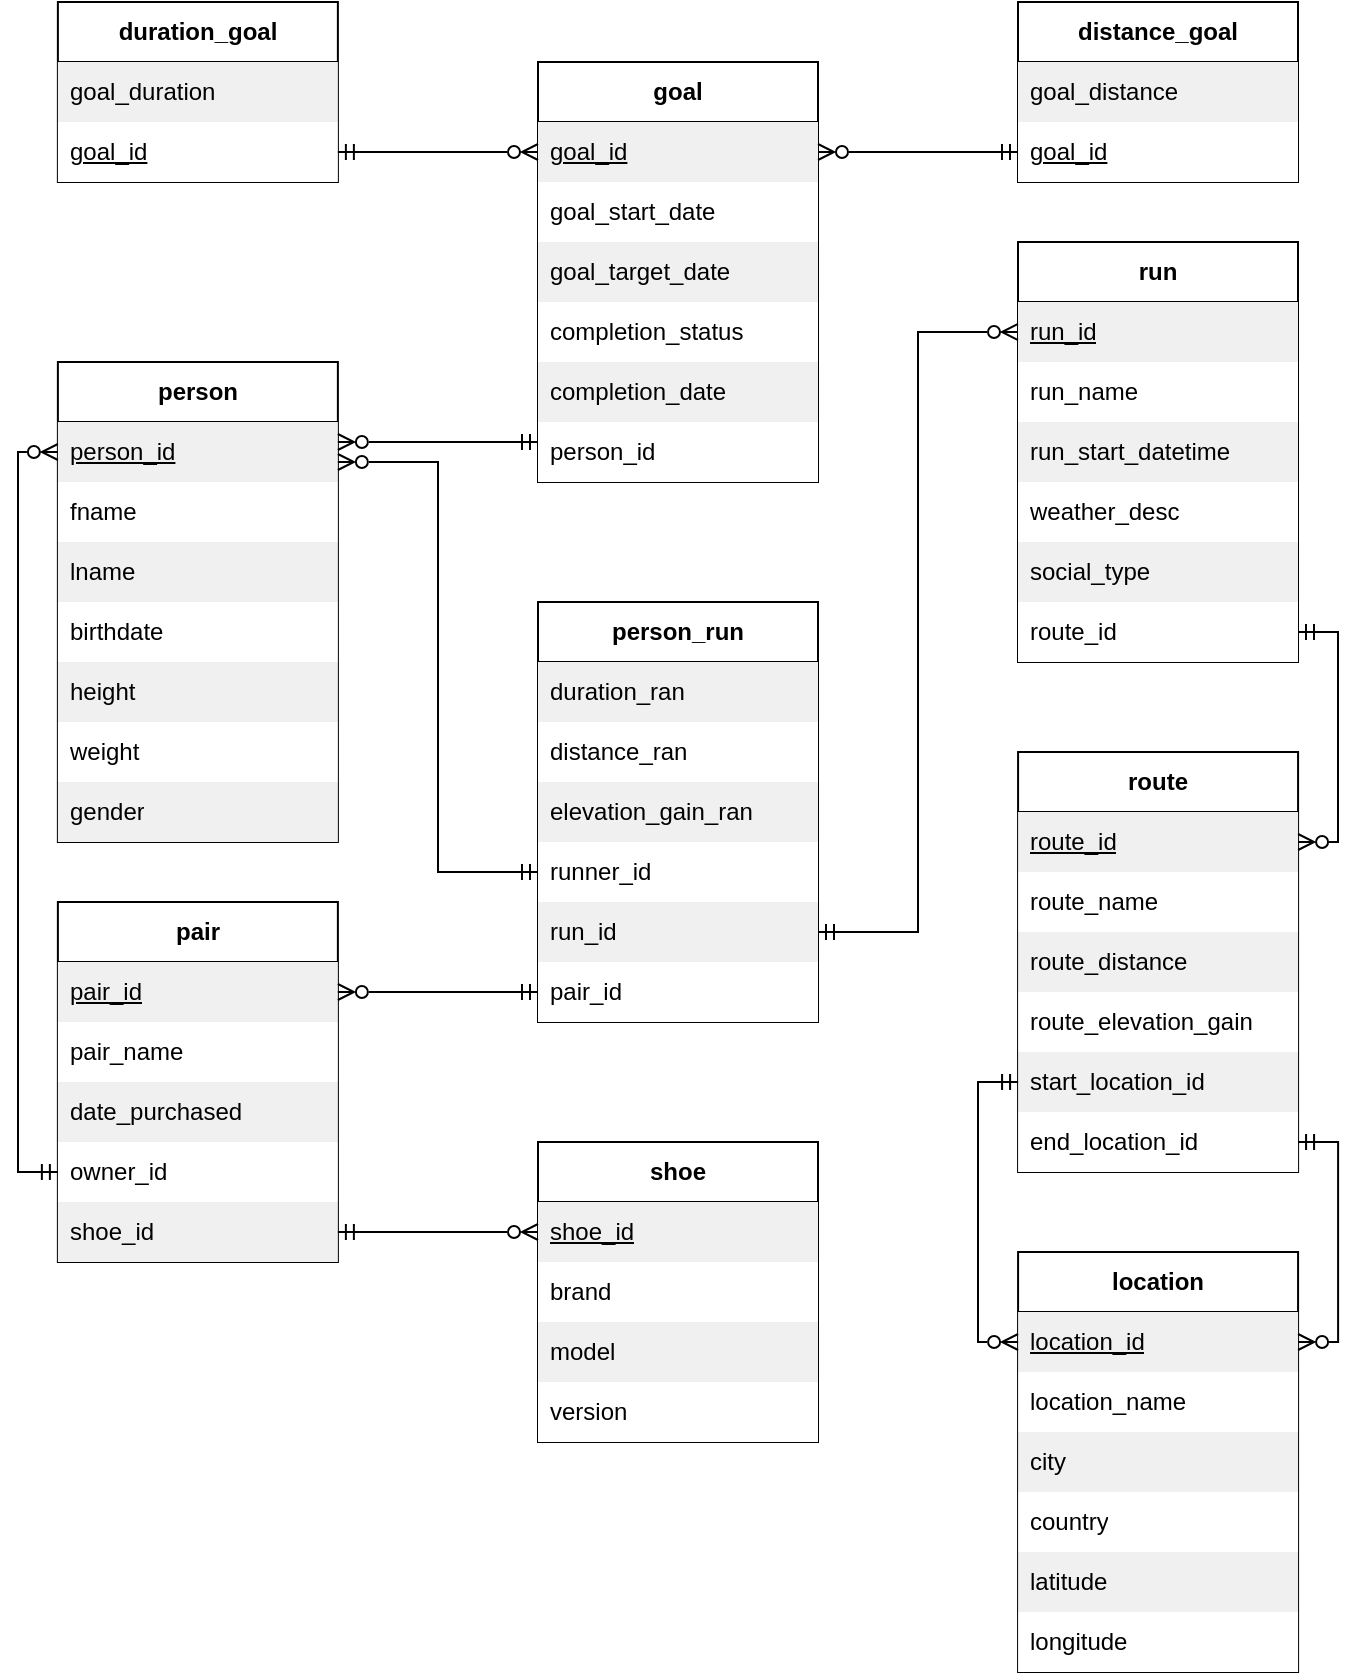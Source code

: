 <mxfile version="24.7.17">
  <diagram name="Page-1" id="NN9Ntpjx-jl_X6_2pM8p">
    <mxGraphModel dx="1793" dy="933" grid="1" gridSize="10" guides="1" tooltips="1" connect="1" arrows="1" fold="1" page="1" pageScale="1" pageWidth="850" pageHeight="1100" math="0" shadow="0">
      <root>
        <mxCell id="0" />
        <mxCell id="1" parent="0" />
        <mxCell id="Qnsn0fsgNT4o-6MiFdot-32" value="&lt;b&gt;person&lt;/b&gt;" style="swimlane;fontStyle=0;childLayout=stackLayout;horizontal=1;startSize=30;horizontalStack=0;resizeParent=1;resizeParentMax=0;resizeLast=0;collapsible=1;marginBottom=0;whiteSpace=wrap;html=1;" parent="1" vertex="1">
          <mxGeometry x="39.94" y="200" width="140" height="240" as="geometry" />
        </mxCell>
        <mxCell id="Qnsn0fsgNT4o-6MiFdot-33" value="person_id" style="text;strokeColor=none;fillColor=#f0f0f0;align=left;verticalAlign=middle;spacingLeft=4;spacingRight=4;overflow=hidden;points=[[0,0.5],[1,0.5]];portConstraint=eastwest;rotatable=0;whiteSpace=wrap;html=1;fontStyle=4;fillStyle=auto;" parent="Qnsn0fsgNT4o-6MiFdot-32" vertex="1">
          <mxGeometry y="30" width="140" height="30" as="geometry" />
        </mxCell>
        <mxCell id="Qnsn0fsgNT4o-6MiFdot-34" value="fname" style="text;align=left;verticalAlign=middle;spacingLeft=4;spacingRight=4;overflow=hidden;points=[[0,0.5],[1,0.5]];portConstraint=eastwest;rotatable=0;whiteSpace=wrap;html=1;fillColor=#FFFFFF;" parent="Qnsn0fsgNT4o-6MiFdot-32" vertex="1">
          <mxGeometry y="60" width="140" height="30" as="geometry" />
        </mxCell>
        <mxCell id="Qnsn0fsgNT4o-6MiFdot-35" value="lname" style="text;strokeColor=none;fillColor=#f0f0f0;align=left;verticalAlign=middle;spacingLeft=4;spacingRight=4;overflow=hidden;points=[[0,0.5],[1,0.5]];portConstraint=eastwest;rotatable=0;whiteSpace=wrap;html=1;" parent="Qnsn0fsgNT4o-6MiFdot-32" vertex="1">
          <mxGeometry y="90" width="140" height="30" as="geometry" />
        </mxCell>
        <mxCell id="Qnsn0fsgNT4o-6MiFdot-36" value="birthdate" style="text;align=left;verticalAlign=middle;spacingLeft=4;spacingRight=4;overflow=hidden;points=[[0,0.5],[1,0.5]];portConstraint=eastwest;rotatable=0;whiteSpace=wrap;html=1;fillColor=#FFFFFF;" parent="Qnsn0fsgNT4o-6MiFdot-32" vertex="1">
          <mxGeometry y="120" width="140" height="30" as="geometry" />
        </mxCell>
        <mxCell id="Qnsn0fsgNT4o-6MiFdot-37" value="height" style="text;strokeColor=none;fillColor=#f0f0f0;align=left;verticalAlign=middle;spacingLeft=4;spacingRight=4;overflow=hidden;points=[[0,0.5],[1,0.5]];portConstraint=eastwest;rotatable=0;whiteSpace=wrap;html=1;" parent="Qnsn0fsgNT4o-6MiFdot-32" vertex="1">
          <mxGeometry y="150" width="140" height="30" as="geometry" />
        </mxCell>
        <mxCell id="Qnsn0fsgNT4o-6MiFdot-38" value="weight" style="text;align=left;verticalAlign=middle;spacingLeft=4;spacingRight=4;overflow=hidden;points=[[0,0.5],[1,0.5]];portConstraint=eastwest;rotatable=0;whiteSpace=wrap;html=1;fillColor=#FFFFFF;" parent="Qnsn0fsgNT4o-6MiFdot-32" vertex="1">
          <mxGeometry y="180" width="140" height="30" as="geometry" />
        </mxCell>
        <mxCell id="Qnsn0fsgNT4o-6MiFdot-39" value="gender" style="text;strokeColor=none;fillColor=#f0f0f0;align=left;verticalAlign=middle;spacingLeft=4;spacingRight=4;overflow=hidden;points=[[0,0.5],[1,0.5]];portConstraint=eastwest;rotatable=0;whiteSpace=wrap;html=1;" parent="Qnsn0fsgNT4o-6MiFdot-32" vertex="1">
          <mxGeometry y="210" width="140" height="30" as="geometry" />
        </mxCell>
        <mxCell id="Qnsn0fsgNT4o-6MiFdot-40" value="&lt;b&gt;shoe&lt;/b&gt;" style="swimlane;fontStyle=0;childLayout=stackLayout;horizontal=1;startSize=30;horizontalStack=0;resizeParent=1;resizeParentMax=0;resizeLast=0;collapsible=1;marginBottom=0;whiteSpace=wrap;html=1;" parent="1" vertex="1">
          <mxGeometry x="280" y="590" width="140" height="150" as="geometry" />
        </mxCell>
        <mxCell id="Qnsn0fsgNT4o-6MiFdot-41" value="shoe_id" style="text;strokeColor=none;fillColor=#f0f0f0;align=left;verticalAlign=middle;spacingLeft=4;spacingRight=4;overflow=hidden;points=[[0,0.5],[1,0.5]];portConstraint=eastwest;rotatable=0;whiteSpace=wrap;html=1;fontStyle=4" parent="Qnsn0fsgNT4o-6MiFdot-40" vertex="1">
          <mxGeometry y="30" width="140" height="30" as="geometry" />
        </mxCell>
        <mxCell id="Qnsn0fsgNT4o-6MiFdot-42" value="brand" style="text;strokeColor=none;fillColor=default;align=left;verticalAlign=middle;spacingLeft=4;spacingRight=4;overflow=hidden;points=[[0,0.5],[1,0.5]];portConstraint=eastwest;rotatable=0;whiteSpace=wrap;html=1;" parent="Qnsn0fsgNT4o-6MiFdot-40" vertex="1">
          <mxGeometry y="60" width="140" height="30" as="geometry" />
        </mxCell>
        <mxCell id="Qnsn0fsgNT4o-6MiFdot-43" value="model" style="text;strokeColor=none;fillColor=#f0f0f0;align=left;verticalAlign=middle;spacingLeft=4;spacingRight=4;overflow=hidden;points=[[0,0.5],[1,0.5]];portConstraint=eastwest;rotatable=0;whiteSpace=wrap;html=1;" parent="Qnsn0fsgNT4o-6MiFdot-40" vertex="1">
          <mxGeometry y="90" width="140" height="30" as="geometry" />
        </mxCell>
        <mxCell id="Qnsn0fsgNT4o-6MiFdot-44" value="version" style="text;strokeColor=none;fillColor=default;align=left;verticalAlign=middle;spacingLeft=4;spacingRight=4;overflow=hidden;points=[[0,0.5],[1,0.5]];portConstraint=eastwest;rotatable=0;whiteSpace=wrap;html=1;" parent="Qnsn0fsgNT4o-6MiFdot-40" vertex="1">
          <mxGeometry y="120" width="140" height="30" as="geometry" />
        </mxCell>
        <mxCell id="Qnsn0fsgNT4o-6MiFdot-48" value="&lt;b&gt;pair&lt;/b&gt;" style="swimlane;fontStyle=0;childLayout=stackLayout;horizontal=1;startSize=30;horizontalStack=0;resizeParent=1;resizeParentMax=0;resizeLast=0;collapsible=1;marginBottom=0;whiteSpace=wrap;html=1;" parent="1" vertex="1">
          <mxGeometry x="39.94" y="470" width="140" height="180" as="geometry" />
        </mxCell>
        <mxCell id="Qnsn0fsgNT4o-6MiFdot-49" value="pair_id" style="text;strokeColor=none;fillColor=#f0f0f0;align=left;verticalAlign=middle;spacingLeft=4;spacingRight=4;overflow=hidden;points=[[0,0.5],[1,0.5]];portConstraint=eastwest;rotatable=0;whiteSpace=wrap;html=1;fontStyle=4" parent="Qnsn0fsgNT4o-6MiFdot-48" vertex="1">
          <mxGeometry y="30" width="140" height="30" as="geometry" />
        </mxCell>
        <mxCell id="Qnsn0fsgNT4o-6MiFdot-50" value="pair_name" style="text;strokeColor=none;fillColor=default;align=left;verticalAlign=middle;spacingLeft=4;spacingRight=4;overflow=hidden;points=[[0,0.5],[1,0.5]];portConstraint=eastwest;rotatable=0;whiteSpace=wrap;html=1;" parent="Qnsn0fsgNT4o-6MiFdot-48" vertex="1">
          <mxGeometry y="60" width="140" height="30" as="geometry" />
        </mxCell>
        <mxCell id="Qnsn0fsgNT4o-6MiFdot-51" value="date_purchased" style="text;strokeColor=none;fillColor=#f0f0f0;align=left;verticalAlign=middle;spacingLeft=4;spacingRight=4;overflow=hidden;points=[[0,0.5],[1,0.5]];portConstraint=eastwest;rotatable=0;whiteSpace=wrap;html=1;" parent="Qnsn0fsgNT4o-6MiFdot-48" vertex="1">
          <mxGeometry y="90" width="140" height="30" as="geometry" />
        </mxCell>
        <mxCell id="Qnsn0fsgNT4o-6MiFdot-52" value="owner_id" style="text;strokeColor=none;fillColor=default;align=left;verticalAlign=middle;spacingLeft=4;spacingRight=4;overflow=hidden;points=[[0,0.5],[1,0.5]];portConstraint=eastwest;rotatable=0;whiteSpace=wrap;html=1;" parent="Qnsn0fsgNT4o-6MiFdot-48" vertex="1">
          <mxGeometry y="120" width="140" height="30" as="geometry" />
        </mxCell>
        <mxCell id="Qnsn0fsgNT4o-6MiFdot-53" value="shoe_id" style="text;strokeColor=none;fillColor=#f0f0f0;align=left;verticalAlign=middle;spacingLeft=4;spacingRight=4;overflow=hidden;points=[[0,0.5],[1,0.5]];portConstraint=eastwest;rotatable=0;whiteSpace=wrap;html=1;" parent="Qnsn0fsgNT4o-6MiFdot-48" vertex="1">
          <mxGeometry y="150" width="140" height="30" as="geometry" />
        </mxCell>
        <mxCell id="Qnsn0fsgNT4o-6MiFdot-54" value="&lt;b&gt;location&lt;/b&gt;" style="swimlane;fontStyle=0;childLayout=stackLayout;horizontal=1;startSize=30;horizontalStack=0;resizeParent=1;resizeParentMax=0;resizeLast=0;collapsible=1;marginBottom=0;whiteSpace=wrap;html=1;" parent="1" vertex="1">
          <mxGeometry x="520.04" y="645" width="140" height="210" as="geometry" />
        </mxCell>
        <mxCell id="Qnsn0fsgNT4o-6MiFdot-55" value="location_id" style="text;strokeColor=none;fillColor=#f0f0f0;align=left;verticalAlign=middle;spacingLeft=4;spacingRight=4;overflow=hidden;points=[[0,0.5],[1,0.5]];portConstraint=eastwest;rotatable=0;whiteSpace=wrap;html=1;fontStyle=4" parent="Qnsn0fsgNT4o-6MiFdot-54" vertex="1">
          <mxGeometry y="30" width="140" height="30" as="geometry" />
        </mxCell>
        <mxCell id="Qnsn0fsgNT4o-6MiFdot-56" value="location_name" style="text;strokeColor=none;fillColor=default;align=left;verticalAlign=middle;spacingLeft=4;spacingRight=4;overflow=hidden;points=[[0,0.5],[1,0.5]];portConstraint=eastwest;rotatable=0;whiteSpace=wrap;html=1;" parent="Qnsn0fsgNT4o-6MiFdot-54" vertex="1">
          <mxGeometry y="60" width="140" height="30" as="geometry" />
        </mxCell>
        <mxCell id="Qnsn0fsgNT4o-6MiFdot-57" value="city" style="text;strokeColor=none;fillColor=#f0f0f0;align=left;verticalAlign=middle;spacingLeft=4;spacingRight=4;overflow=hidden;points=[[0,0.5],[1,0.5]];portConstraint=eastwest;rotatable=0;whiteSpace=wrap;html=1;" parent="Qnsn0fsgNT4o-6MiFdot-54" vertex="1">
          <mxGeometry y="90" width="140" height="30" as="geometry" />
        </mxCell>
        <mxCell id="Qnsn0fsgNT4o-6MiFdot-58" value="country" style="text;strokeColor=none;fillColor=default;align=left;verticalAlign=middle;spacingLeft=4;spacingRight=4;overflow=hidden;points=[[0,0.5],[1,0.5]];portConstraint=eastwest;rotatable=0;whiteSpace=wrap;html=1;" parent="Qnsn0fsgNT4o-6MiFdot-54" vertex="1">
          <mxGeometry y="120" width="140" height="30" as="geometry" />
        </mxCell>
        <mxCell id="Qnsn0fsgNT4o-6MiFdot-59" value="latitude" style="text;strokeColor=none;fillColor=#f0f0f0;align=left;verticalAlign=middle;spacingLeft=4;spacingRight=4;overflow=hidden;points=[[0,0.5],[1,0.5]];portConstraint=eastwest;rotatable=0;whiteSpace=wrap;html=1;" parent="Qnsn0fsgNT4o-6MiFdot-54" vertex="1">
          <mxGeometry y="150" width="140" height="30" as="geometry" />
        </mxCell>
        <mxCell id="Qnsn0fsgNT4o-6MiFdot-60" value="longitude" style="text;strokeColor=none;fillColor=default;align=left;verticalAlign=middle;spacingLeft=4;spacingRight=4;overflow=hidden;points=[[0,0.5],[1,0.5]];portConstraint=eastwest;rotatable=0;whiteSpace=wrap;html=1;" parent="Qnsn0fsgNT4o-6MiFdot-54" vertex="1">
          <mxGeometry y="180" width="140" height="30" as="geometry" />
        </mxCell>
        <mxCell id="Qnsn0fsgNT4o-6MiFdot-62" value="&lt;b&gt;route&lt;/b&gt;" style="swimlane;fontStyle=0;childLayout=stackLayout;horizontal=1;startSize=30;horizontalStack=0;resizeParent=1;resizeParentMax=0;resizeLast=0;collapsible=1;marginBottom=0;whiteSpace=wrap;html=1;" parent="1" vertex="1">
          <mxGeometry x="520.04" y="395" width="140" height="210" as="geometry" />
        </mxCell>
        <mxCell id="Qnsn0fsgNT4o-6MiFdot-63" value="route_id" style="text;strokeColor=none;fillColor=#f0f0f0;align=left;verticalAlign=middle;spacingLeft=4;spacingRight=4;overflow=hidden;points=[[0,0.5],[1,0.5]];portConstraint=eastwest;rotatable=0;whiteSpace=wrap;html=1;fontStyle=4" parent="Qnsn0fsgNT4o-6MiFdot-62" vertex="1">
          <mxGeometry y="30" width="140" height="30" as="geometry" />
        </mxCell>
        <mxCell id="Qnsn0fsgNT4o-6MiFdot-64" value="route_name" style="text;strokeColor=none;fillColor=default;align=left;verticalAlign=middle;spacingLeft=4;spacingRight=4;overflow=hidden;points=[[0,0.5],[1,0.5]];portConstraint=eastwest;rotatable=0;whiteSpace=wrap;html=1;" parent="Qnsn0fsgNT4o-6MiFdot-62" vertex="1">
          <mxGeometry y="60" width="140" height="30" as="geometry" />
        </mxCell>
        <mxCell id="Qnsn0fsgNT4o-6MiFdot-65" value="route_distance" style="text;strokeColor=none;fillColor=#f0f0f0;align=left;verticalAlign=middle;spacingLeft=4;spacingRight=4;overflow=hidden;points=[[0,0.5],[1,0.5]];portConstraint=eastwest;rotatable=0;whiteSpace=wrap;html=1;" parent="Qnsn0fsgNT4o-6MiFdot-62" vertex="1">
          <mxGeometry y="90" width="140" height="30" as="geometry" />
        </mxCell>
        <mxCell id="Qnsn0fsgNT4o-6MiFdot-66" value="route_elevation_gain" style="text;strokeColor=none;fillColor=default;align=left;verticalAlign=middle;spacingLeft=4;spacingRight=4;overflow=hidden;points=[[0,0.5],[1,0.5]];portConstraint=eastwest;rotatable=0;whiteSpace=wrap;html=1;" parent="Qnsn0fsgNT4o-6MiFdot-62" vertex="1">
          <mxGeometry y="120" width="140" height="30" as="geometry" />
        </mxCell>
        <mxCell id="Qnsn0fsgNT4o-6MiFdot-67" value="start_location_id" style="text;strokeColor=none;fillColor=#f0f0f0;align=left;verticalAlign=middle;spacingLeft=4;spacingRight=4;overflow=hidden;points=[[0,0.5],[1,0.5]];portConstraint=eastwest;rotatable=0;whiteSpace=wrap;html=1;" parent="Qnsn0fsgNT4o-6MiFdot-62" vertex="1">
          <mxGeometry y="150" width="140" height="30" as="geometry" />
        </mxCell>
        <mxCell id="Qnsn0fsgNT4o-6MiFdot-68" value="end_location_id" style="text;strokeColor=none;fillColor=default;align=left;verticalAlign=middle;spacingLeft=4;spacingRight=4;overflow=hidden;points=[[0,0.5],[1,0.5]];portConstraint=eastwest;rotatable=0;whiteSpace=wrap;html=1;" parent="Qnsn0fsgNT4o-6MiFdot-62" vertex="1">
          <mxGeometry y="180" width="140" height="30" as="geometry" />
        </mxCell>
        <mxCell id="Qnsn0fsgNT4o-6MiFdot-69" value="&lt;b&gt;run&lt;/b&gt;" style="swimlane;fontStyle=0;childLayout=stackLayout;horizontal=1;startSize=30;horizontalStack=0;resizeParent=1;resizeParentMax=0;resizeLast=0;collapsible=1;marginBottom=0;whiteSpace=wrap;html=1;" parent="1" vertex="1">
          <mxGeometry x="520" y="140" width="140" height="210" as="geometry" />
        </mxCell>
        <mxCell id="Qnsn0fsgNT4o-6MiFdot-70" value="run_id" style="text;strokeColor=none;fillColor=#f0f0f0;align=left;verticalAlign=middle;spacingLeft=4;spacingRight=4;overflow=hidden;points=[[0,0.5],[1,0.5]];portConstraint=eastwest;rotatable=0;whiteSpace=wrap;html=1;fontStyle=4" parent="Qnsn0fsgNT4o-6MiFdot-69" vertex="1">
          <mxGeometry y="30" width="140" height="30" as="geometry" />
        </mxCell>
        <mxCell id="Qnsn0fsgNT4o-6MiFdot-71" value="run_name" style="text;strokeColor=none;fillColor=default;align=left;verticalAlign=middle;spacingLeft=4;spacingRight=4;overflow=hidden;points=[[0,0.5],[1,0.5]];portConstraint=eastwest;rotatable=0;whiteSpace=wrap;html=1;" parent="Qnsn0fsgNT4o-6MiFdot-69" vertex="1">
          <mxGeometry y="60" width="140" height="30" as="geometry" />
        </mxCell>
        <mxCell id="Qnsn0fsgNT4o-6MiFdot-72" value="run_start_datetime" style="text;strokeColor=none;fillColor=#f0f0f0;align=left;verticalAlign=middle;spacingLeft=4;spacingRight=4;overflow=hidden;points=[[0,0.5],[1,0.5]];portConstraint=eastwest;rotatable=0;whiteSpace=wrap;html=1;" parent="Qnsn0fsgNT4o-6MiFdot-69" vertex="1">
          <mxGeometry y="90" width="140" height="30" as="geometry" />
        </mxCell>
        <mxCell id="Qnsn0fsgNT4o-6MiFdot-73" value="weather_desc" style="text;strokeColor=none;fillColor=default;align=left;verticalAlign=middle;spacingLeft=4;spacingRight=4;overflow=hidden;points=[[0,0.5],[1,0.5]];portConstraint=eastwest;rotatable=0;whiteSpace=wrap;html=1;" parent="Qnsn0fsgNT4o-6MiFdot-69" vertex="1">
          <mxGeometry y="120" width="140" height="30" as="geometry" />
        </mxCell>
        <mxCell id="Qnsn0fsgNT4o-6MiFdot-74" value="social_type" style="text;strokeColor=none;fillColor=#f0f0f0;align=left;verticalAlign=middle;spacingLeft=4;spacingRight=4;overflow=hidden;points=[[0,0.5],[1,0.5]];portConstraint=eastwest;rotatable=0;whiteSpace=wrap;html=1;" parent="Qnsn0fsgNT4o-6MiFdot-69" vertex="1">
          <mxGeometry y="150" width="140" height="30" as="geometry" />
        </mxCell>
        <mxCell id="Qnsn0fsgNT4o-6MiFdot-75" value="route_id" style="text;strokeColor=none;fillColor=default;align=left;verticalAlign=middle;spacingLeft=4;spacingRight=4;overflow=hidden;points=[[0,0.5],[1,0.5]];portConstraint=eastwest;rotatable=0;whiteSpace=wrap;html=1;" parent="Qnsn0fsgNT4o-6MiFdot-69" vertex="1">
          <mxGeometry y="180" width="140" height="30" as="geometry" />
        </mxCell>
        <mxCell id="Qnsn0fsgNT4o-6MiFdot-76" value="&lt;b&gt;person_run&lt;/b&gt;" style="swimlane;fontStyle=0;childLayout=stackLayout;horizontal=1;startSize=30;horizontalStack=0;resizeParent=1;resizeParentMax=0;resizeLast=0;collapsible=1;marginBottom=0;whiteSpace=wrap;html=1;" parent="1" vertex="1">
          <mxGeometry x="280" y="320" width="140" height="210" as="geometry" />
        </mxCell>
        <mxCell id="Qnsn0fsgNT4o-6MiFdot-77" value="duration_ran" style="text;strokeColor=none;fillColor=#f0f0f0;align=left;verticalAlign=middle;spacingLeft=4;spacingRight=4;overflow=hidden;points=[[0,0.5],[1,0.5]];portConstraint=eastwest;rotatable=0;whiteSpace=wrap;html=1;fontStyle=0" parent="Qnsn0fsgNT4o-6MiFdot-76" vertex="1">
          <mxGeometry y="30" width="140" height="30" as="geometry" />
        </mxCell>
        <mxCell id="Qnsn0fsgNT4o-6MiFdot-78" value="distance_ran" style="text;strokeColor=none;fillColor=default;align=left;verticalAlign=middle;spacingLeft=4;spacingRight=4;overflow=hidden;points=[[0,0.5],[1,0.5]];portConstraint=eastwest;rotatable=0;whiteSpace=wrap;html=1;" parent="Qnsn0fsgNT4o-6MiFdot-76" vertex="1">
          <mxGeometry y="60" width="140" height="30" as="geometry" />
        </mxCell>
        <mxCell id="Qnsn0fsgNT4o-6MiFdot-79" value="elevation_gain_ran" style="text;strokeColor=none;fillColor=#f0f0f0;align=left;verticalAlign=middle;spacingLeft=4;spacingRight=4;overflow=hidden;points=[[0,0.5],[1,0.5]];portConstraint=eastwest;rotatable=0;whiteSpace=wrap;html=1;" parent="Qnsn0fsgNT4o-6MiFdot-76" vertex="1">
          <mxGeometry y="90" width="140" height="30" as="geometry" />
        </mxCell>
        <mxCell id="Qnsn0fsgNT4o-6MiFdot-80" value="runner_id" style="text;strokeColor=none;fillColor=default;align=left;verticalAlign=middle;spacingLeft=4;spacingRight=4;overflow=hidden;points=[[0,0.5],[1,0.5]];portConstraint=eastwest;rotatable=0;whiteSpace=wrap;html=1;" parent="Qnsn0fsgNT4o-6MiFdot-76" vertex="1">
          <mxGeometry y="120" width="140" height="30" as="geometry" />
        </mxCell>
        <mxCell id="Qnsn0fsgNT4o-6MiFdot-81" value="run_id" style="text;strokeColor=none;fillColor=#f0f0f0;align=left;verticalAlign=middle;spacingLeft=4;spacingRight=4;overflow=hidden;points=[[0,0.5],[1,0.5]];portConstraint=eastwest;rotatable=0;whiteSpace=wrap;html=1;" parent="Qnsn0fsgNT4o-6MiFdot-76" vertex="1">
          <mxGeometry y="150" width="140" height="30" as="geometry" />
        </mxCell>
        <mxCell id="Qnsn0fsgNT4o-6MiFdot-82" value="pair_id" style="text;strokeColor=none;fillColor=default;align=left;verticalAlign=middle;spacingLeft=4;spacingRight=4;overflow=hidden;points=[[0,0.5],[1,0.5]];portConstraint=eastwest;rotatable=0;whiteSpace=wrap;html=1;" parent="Qnsn0fsgNT4o-6MiFdot-76" vertex="1">
          <mxGeometry y="180" width="140" height="30" as="geometry" />
        </mxCell>
        <mxCell id="Qnsn0fsgNT4o-6MiFdot-83" value="&lt;b&gt;goal&lt;/b&gt;" style="swimlane;fontStyle=0;childLayout=stackLayout;horizontal=1;startSize=30;horizontalStack=0;resizeParent=1;resizeParentMax=0;resizeLast=0;collapsible=1;marginBottom=0;whiteSpace=wrap;html=1;" parent="1" vertex="1">
          <mxGeometry x="280" y="50" width="140" height="210" as="geometry" />
        </mxCell>
        <mxCell id="Qnsn0fsgNT4o-6MiFdot-84" value="goal_id" style="text;strokeColor=none;fillColor=#f0f0f0;align=left;verticalAlign=middle;spacingLeft=4;spacingRight=4;overflow=hidden;points=[[0,0.5],[1,0.5]];portConstraint=eastwest;rotatable=0;whiteSpace=wrap;html=1;fontStyle=4" parent="Qnsn0fsgNT4o-6MiFdot-83" vertex="1">
          <mxGeometry y="30" width="140" height="30" as="geometry" />
        </mxCell>
        <mxCell id="Qnsn0fsgNT4o-6MiFdot-85" value="goal_start_date" style="text;strokeColor=none;fillColor=default;align=left;verticalAlign=middle;spacingLeft=4;spacingRight=4;overflow=hidden;points=[[0,0.5],[1,0.5]];portConstraint=eastwest;rotatable=0;whiteSpace=wrap;html=1;" parent="Qnsn0fsgNT4o-6MiFdot-83" vertex="1">
          <mxGeometry y="60" width="140" height="30" as="geometry" />
        </mxCell>
        <mxCell id="Qnsn0fsgNT4o-6MiFdot-86" value="goal_target_date" style="text;strokeColor=none;fillColor=#f0f0f0;align=left;verticalAlign=middle;spacingLeft=4;spacingRight=4;overflow=hidden;points=[[0,0.5],[1,0.5]];portConstraint=eastwest;rotatable=0;whiteSpace=wrap;html=1;" parent="Qnsn0fsgNT4o-6MiFdot-83" vertex="1">
          <mxGeometry y="90" width="140" height="30" as="geometry" />
        </mxCell>
        <mxCell id="Qnsn0fsgNT4o-6MiFdot-87" value="completion_status" style="text;strokeColor=none;fillColor=default;align=left;verticalAlign=middle;spacingLeft=4;spacingRight=4;overflow=hidden;points=[[0,0.5],[1,0.5]];portConstraint=eastwest;rotatable=0;whiteSpace=wrap;html=1;" parent="Qnsn0fsgNT4o-6MiFdot-83" vertex="1">
          <mxGeometry y="120" width="140" height="30" as="geometry" />
        </mxCell>
        <mxCell id="Qnsn0fsgNT4o-6MiFdot-88" value="completion_date" style="text;strokeColor=none;fillColor=#f0f0f0;align=left;verticalAlign=middle;spacingLeft=4;spacingRight=4;overflow=hidden;points=[[0,0.5],[1,0.5]];portConstraint=eastwest;rotatable=0;whiteSpace=wrap;html=1;" parent="Qnsn0fsgNT4o-6MiFdot-83" vertex="1">
          <mxGeometry y="150" width="140" height="30" as="geometry" />
        </mxCell>
        <mxCell id="Qnsn0fsgNT4o-6MiFdot-89" value="person_id" style="text;strokeColor=none;fillColor=default;align=left;verticalAlign=middle;spacingLeft=4;spacingRight=4;overflow=hidden;points=[[0,0.5],[1,0.5]];portConstraint=eastwest;rotatable=0;whiteSpace=wrap;html=1;" parent="Qnsn0fsgNT4o-6MiFdot-83" vertex="1">
          <mxGeometry y="180" width="140" height="30" as="geometry" />
        </mxCell>
        <mxCell id="Qnsn0fsgNT4o-6MiFdot-90" value="&lt;b&gt;duration_goal&lt;/b&gt;" style="swimlane;fontStyle=0;childLayout=stackLayout;horizontal=1;startSize=30;horizontalStack=0;resizeParent=1;resizeParentMax=0;resizeLast=0;collapsible=1;marginBottom=0;whiteSpace=wrap;html=1;" parent="1" vertex="1">
          <mxGeometry x="39.94" y="20" width="140" height="90" as="geometry" />
        </mxCell>
        <mxCell id="Qnsn0fsgNT4o-6MiFdot-91" value="goal_duration" style="text;strokeColor=none;fillColor=#f0f0f0;align=left;verticalAlign=middle;spacingLeft=4;spacingRight=4;overflow=hidden;points=[[0,0.5],[1,0.5]];portConstraint=eastwest;rotatable=0;whiteSpace=wrap;html=1;fontStyle=0" parent="Qnsn0fsgNT4o-6MiFdot-90" vertex="1">
          <mxGeometry y="30" width="140" height="30" as="geometry" />
        </mxCell>
        <mxCell id="Qnsn0fsgNT4o-6MiFdot-92" value="goal_id" style="text;strokeColor=none;fillColor=default;align=left;verticalAlign=middle;spacingLeft=4;spacingRight=4;overflow=hidden;points=[[0,0.5],[1,0.5]];portConstraint=eastwest;rotatable=0;whiteSpace=wrap;html=1;fontStyle=4" parent="Qnsn0fsgNT4o-6MiFdot-90" vertex="1">
          <mxGeometry y="60" width="140" height="30" as="geometry" />
        </mxCell>
        <mxCell id="Qnsn0fsgNT4o-6MiFdot-97" value="&lt;b&gt;distance_goal&lt;/b&gt;" style="swimlane;fontStyle=0;childLayout=stackLayout;horizontal=1;startSize=30;horizontalStack=0;resizeParent=1;resizeParentMax=0;resizeLast=0;collapsible=1;marginBottom=0;whiteSpace=wrap;html=1;" parent="1" vertex="1">
          <mxGeometry x="520" y="20" width="140" height="90" as="geometry" />
        </mxCell>
        <mxCell id="Qnsn0fsgNT4o-6MiFdot-98" value="goal_distance" style="text;strokeColor=none;fillColor=#f0f0f0;align=left;verticalAlign=middle;spacingLeft=4;spacingRight=4;overflow=hidden;points=[[0,0.5],[1,0.5]];portConstraint=eastwest;rotatable=0;whiteSpace=wrap;html=1;fontStyle=0" parent="Qnsn0fsgNT4o-6MiFdot-97" vertex="1">
          <mxGeometry y="30" width="140" height="30" as="geometry" />
        </mxCell>
        <mxCell id="Qnsn0fsgNT4o-6MiFdot-99" value="goal_id" style="text;strokeColor=none;fillColor=default;align=left;verticalAlign=middle;spacingLeft=4;spacingRight=4;overflow=hidden;points=[[0,0.5],[1,0.5]];portConstraint=eastwest;rotatable=0;whiteSpace=wrap;html=1;fontStyle=4" parent="Qnsn0fsgNT4o-6MiFdot-97" vertex="1">
          <mxGeometry y="60" width="140" height="30" as="geometry" />
        </mxCell>
        <mxCell id="flbWzkgCRNOPEuA7kT6i-3" style="edgeStyle=orthogonalEdgeStyle;rounded=0;orthogonalLoop=1;jettySize=auto;html=1;startArrow=ERzeroToMany;startFill=0;endArrow=ERmandOne;endFill=0;" parent="1" source="Qnsn0fsgNT4o-6MiFdot-49" target="Qnsn0fsgNT4o-6MiFdot-82" edge="1">
          <mxGeometry relative="1" as="geometry" />
        </mxCell>
        <mxCell id="flbWzkgCRNOPEuA7kT6i-4" style="edgeStyle=orthogonalEdgeStyle;rounded=0;orthogonalLoop=1;jettySize=auto;html=1;startArrow=ERmandOne;startFill=0;endArrow=ERzeroToMany;endFill=0;" parent="1" source="Qnsn0fsgNT4o-6MiFdot-81" target="Qnsn0fsgNT4o-6MiFdot-70" edge="1">
          <mxGeometry relative="1" as="geometry" />
        </mxCell>
        <mxCell id="flbWzkgCRNOPEuA7kT6i-5" style="edgeStyle=orthogonalEdgeStyle;rounded=0;orthogonalLoop=1;jettySize=auto;html=1;startArrow=ERmandOne;startFill=0;endArrow=ERzeroToMany;endFill=0;exitX=1;exitY=0.5;exitDx=0;exitDy=0;" parent="1" source="Qnsn0fsgNT4o-6MiFdot-75" target="Qnsn0fsgNT4o-6MiFdot-63" edge="1">
          <mxGeometry relative="1" as="geometry" />
        </mxCell>
        <mxCell id="flbWzkgCRNOPEuA7kT6i-6" style="edgeStyle=orthogonalEdgeStyle;rounded=0;orthogonalLoop=1;jettySize=auto;html=1;entryX=0;entryY=0.5;entryDx=0;entryDy=0;startArrow=ERmandOne;startFill=0;endArrow=ERzeroToMany;endFill=0;" parent="1" source="Qnsn0fsgNT4o-6MiFdot-67" target="Qnsn0fsgNT4o-6MiFdot-55" edge="1">
          <mxGeometry relative="1" as="geometry" />
        </mxCell>
        <mxCell id="flbWzkgCRNOPEuA7kT6i-7" style="edgeStyle=orthogonalEdgeStyle;rounded=0;orthogonalLoop=1;jettySize=auto;html=1;startArrow=ERmandOne;startFill=0;endArrow=ERzeroToMany;endFill=0;exitX=1;exitY=0.5;exitDx=0;exitDy=0;entryX=1;entryY=0.5;entryDx=0;entryDy=0;" parent="1" source="Qnsn0fsgNT4o-6MiFdot-68" target="Qnsn0fsgNT4o-6MiFdot-55" edge="1">
          <mxGeometry relative="1" as="geometry">
            <Array as="points">
              <mxPoint x="680.04" y="590" />
              <mxPoint x="680.04" y="690" />
            </Array>
            <mxPoint x="680.04" y="785" as="targetPoint" />
          </mxGeometry>
        </mxCell>
        <mxCell id="flbWzkgCRNOPEuA7kT6i-10" style="edgeStyle=orthogonalEdgeStyle;rounded=0;orthogonalLoop=1;jettySize=auto;html=1;entryX=1;entryY=0.5;entryDx=0;entryDy=0;startArrow=ERzeroToMany;startFill=0;endArrow=ERmandOne;endFill=0;exitX=0;exitY=0.5;exitDx=0;exitDy=0;" parent="1" source="Qnsn0fsgNT4o-6MiFdot-41" target="Qnsn0fsgNT4o-6MiFdot-53" edge="1">
          <mxGeometry relative="1" as="geometry">
            <Array as="points">
              <mxPoint x="240" y="635" />
              <mxPoint x="240" y="635" />
            </Array>
          </mxGeometry>
        </mxCell>
        <mxCell id="flbWzkgCRNOPEuA7kT6i-11" style="edgeStyle=orthogonalEdgeStyle;rounded=0;orthogonalLoop=1;jettySize=auto;html=1;entryX=0;entryY=0.5;entryDx=0;entryDy=0;startArrow=ERzeroToMany;startFill=0;endArrow=ERmandOne;endFill=0;" parent="1" source="Qnsn0fsgNT4o-6MiFdot-33" target="Qnsn0fsgNT4o-6MiFdot-52" edge="1">
          <mxGeometry relative="1" as="geometry">
            <Array as="points">
              <mxPoint x="20" y="245" />
              <mxPoint x="20" y="605" />
            </Array>
          </mxGeometry>
        </mxCell>
        <mxCell id="bqO8cTc2iIvGqmwec2yZ-1" style="edgeStyle=orthogonalEdgeStyle;rounded=0;orthogonalLoop=1;jettySize=auto;html=1;startArrow=ERzeroToMany;startFill=0;endArrow=ERmandOne;endFill=0;" edge="1" parent="1" source="Qnsn0fsgNT4o-6MiFdot-84" target="Qnsn0fsgNT4o-6MiFdot-99">
          <mxGeometry relative="1" as="geometry" />
        </mxCell>
        <mxCell id="bqO8cTc2iIvGqmwec2yZ-2" style="edgeStyle=orthogonalEdgeStyle;rounded=0;orthogonalLoop=1;jettySize=auto;html=1;startArrow=ERzeroToMany;startFill=0;endArrow=ERmandOne;endFill=0;" edge="1" parent="1" source="Qnsn0fsgNT4o-6MiFdot-84" target="Qnsn0fsgNT4o-6MiFdot-92">
          <mxGeometry relative="1" as="geometry">
            <mxPoint x="269.94" y="269.47" as="sourcePoint" />
            <mxPoint x="319.94" y="49.47" as="targetPoint" />
          </mxGeometry>
        </mxCell>
        <mxCell id="bqO8cTc2iIvGqmwec2yZ-3" style="edgeStyle=orthogonalEdgeStyle;rounded=0;orthogonalLoop=1;jettySize=auto;html=1;startArrow=ERzeroToMany;startFill=0;endArrow=ERmandOne;endFill=0;" edge="1" parent="1" source="Qnsn0fsgNT4o-6MiFdot-33" target="Qnsn0fsgNT4o-6MiFdot-89">
          <mxGeometry relative="1" as="geometry">
            <Array as="points">
              <mxPoint x="229.94" y="240" />
              <mxPoint x="229.94" y="240" />
            </Array>
          </mxGeometry>
        </mxCell>
        <mxCell id="bqO8cTc2iIvGqmwec2yZ-4" style="edgeStyle=orthogonalEdgeStyle;rounded=0;orthogonalLoop=1;jettySize=auto;html=1;startArrow=ERzeroToMany;startFill=0;endArrow=ERmandOne;endFill=0;entryX=0;entryY=0.5;entryDx=0;entryDy=0;" edge="1" parent="1" source="Qnsn0fsgNT4o-6MiFdot-33" target="Qnsn0fsgNT4o-6MiFdot-80">
          <mxGeometry relative="1" as="geometry">
            <Array as="points">
              <mxPoint x="230" y="250" />
              <mxPoint x="230" y="455" />
            </Array>
          </mxGeometry>
        </mxCell>
      </root>
    </mxGraphModel>
  </diagram>
</mxfile>
